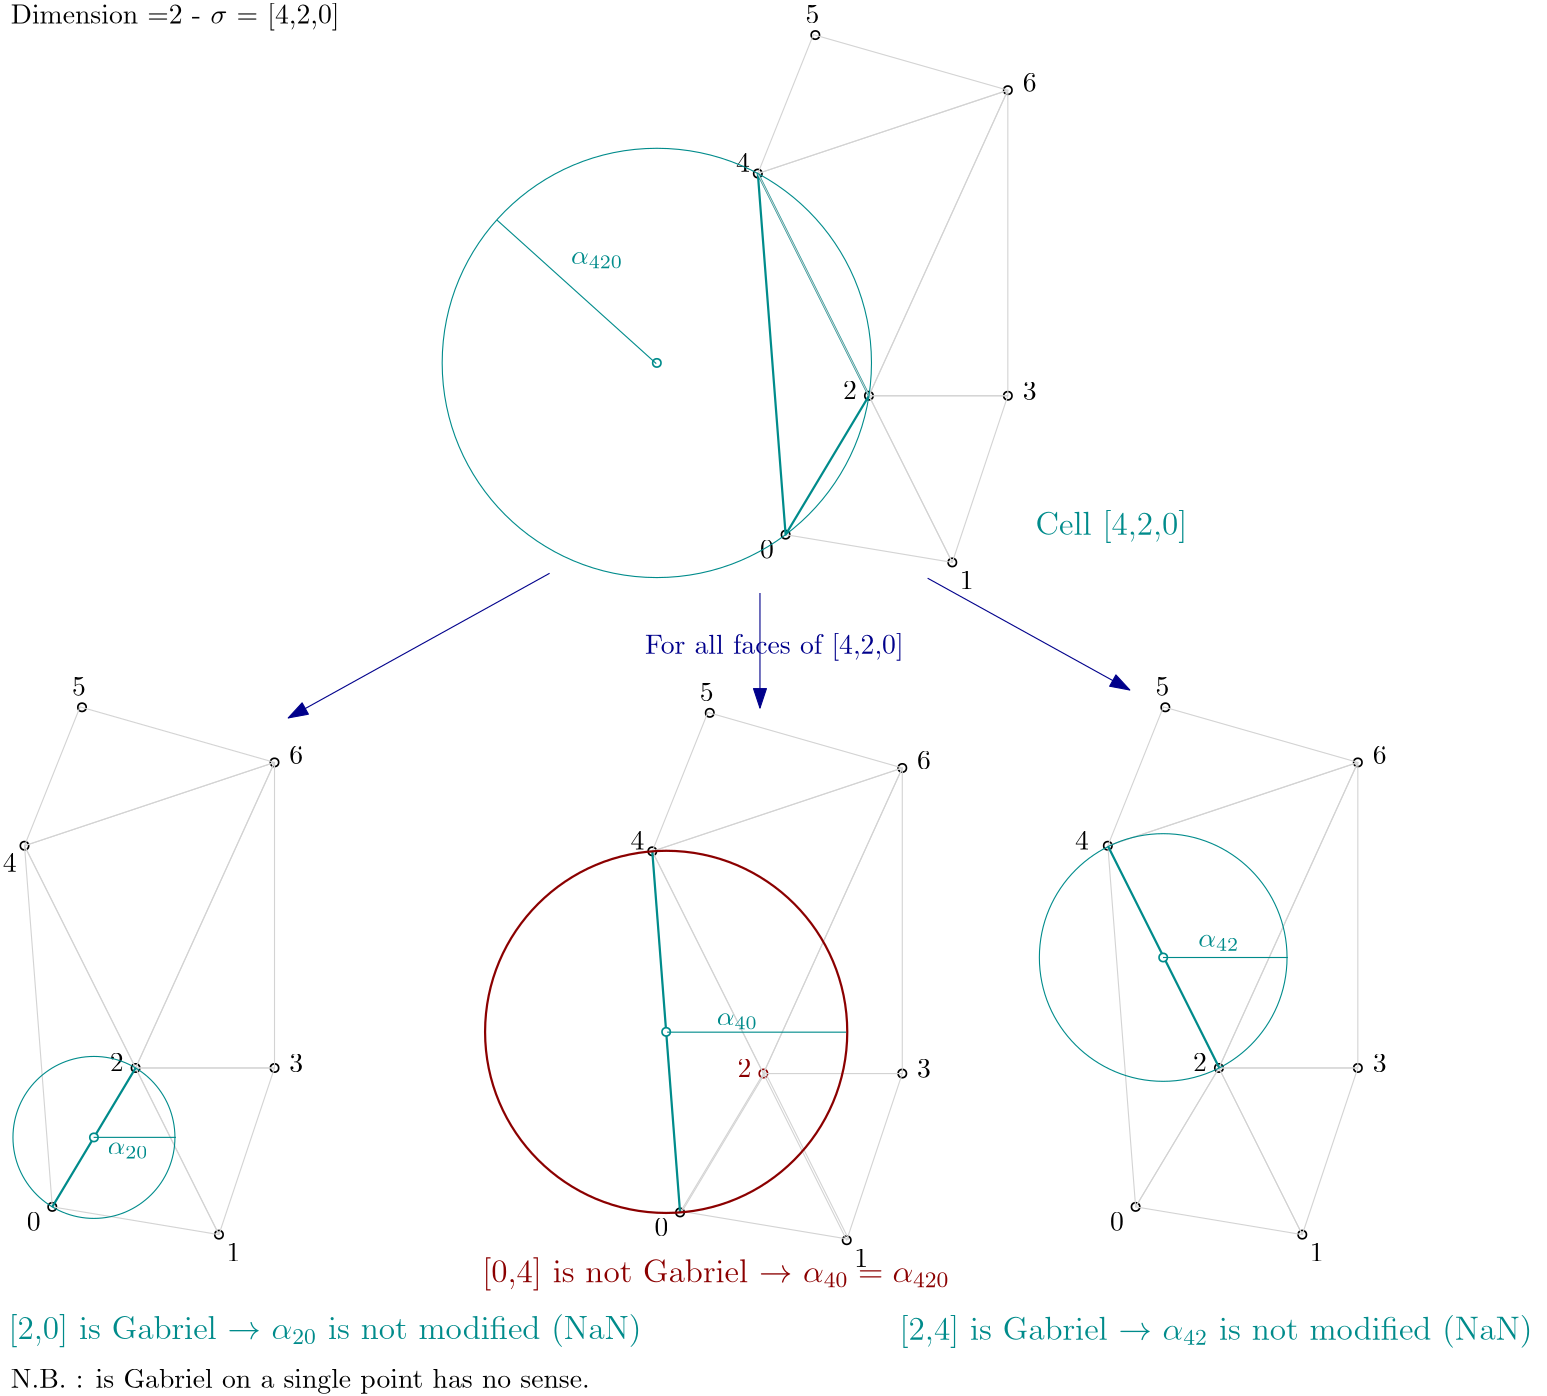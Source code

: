 <?xml version="1.0"?>
<!DOCTYPE ipe SYSTEM "ipe.dtd">
<ipe version="70005" creator="Ipe 7.1.4">
<info created="D:20150603143945" modified="D:20150901093044"/>
<ipestyle name="basic">
<symbol name="arrow/arc(spx)">
<path stroke="sym-stroke" fill="sym-stroke" pen="sym-pen">
0 0 m
-1 0.333 l
-1 -0.333 l
h
</path>
</symbol>
<symbol name="arrow/farc(spx)">
<path stroke="sym-stroke" fill="white" pen="sym-pen">
0 0 m
-1 0.333 l
-1 -0.333 l
h
</path>
</symbol>
<symbol name="mark/circle(sx)" transformations="translations">
<path fill="sym-stroke">
0.6 0 0 0.6 0 0 e
0.4 0 0 0.4 0 0 e
</path>
</symbol>
<symbol name="mark/disk(sx)" transformations="translations">
<path fill="sym-stroke">
0.6 0 0 0.6 0 0 e
</path>
</symbol>
<symbol name="mark/fdisk(sfx)" transformations="translations">
<group>
<path fill="sym-fill">
0.5 0 0 0.5 0 0 e
</path>
<path fill="sym-stroke" fillrule="eofill">
0.6 0 0 0.6 0 0 e
0.4 0 0 0.4 0 0 e
</path>
</group>
</symbol>
<symbol name="mark/box(sx)" transformations="translations">
<path fill="sym-stroke" fillrule="eofill">
-0.6 -0.6 m
0.6 -0.6 l
0.6 0.6 l
-0.6 0.6 l
h
-0.4 -0.4 m
0.4 -0.4 l
0.4 0.4 l
-0.4 0.4 l
h
</path>
</symbol>
<symbol name="mark/square(sx)" transformations="translations">
<path fill="sym-stroke">
-0.6 -0.6 m
0.6 -0.6 l
0.6 0.6 l
-0.6 0.6 l
h
</path>
</symbol>
<symbol name="mark/fsquare(sfx)" transformations="translations">
<group>
<path fill="sym-fill">
-0.5 -0.5 m
0.5 -0.5 l
0.5 0.5 l
-0.5 0.5 l
h
</path>
<path fill="sym-stroke" fillrule="eofill">
-0.6 -0.6 m
0.6 -0.6 l
0.6 0.6 l
-0.6 0.6 l
h
-0.4 -0.4 m
0.4 -0.4 l
0.4 0.4 l
-0.4 0.4 l
h
</path>
</group>
</symbol>
<symbol name="mark/cross(sx)" transformations="translations">
<group>
<path fill="sym-stroke">
-0.43 -0.57 m
0.57 0.43 l
0.43 0.57 l
-0.57 -0.43 l
h
</path>
<path fill="sym-stroke">
-0.43 0.57 m
0.57 -0.43 l
0.43 -0.57 l
-0.57 0.43 l
h
</path>
</group>
</symbol>
<symbol name="arrow/fnormal(spx)">
<path stroke="sym-stroke" fill="white" pen="sym-pen">
0 0 m
-1 0.333 l
-1 -0.333 l
h
</path>
</symbol>
<symbol name="arrow/pointed(spx)">
<path stroke="sym-stroke" fill="sym-stroke" pen="sym-pen">
0 0 m
-1 0.333 l
-0.8 0 l
-1 -0.333 l
h
</path>
</symbol>
<symbol name="arrow/fpointed(spx)">
<path stroke="sym-stroke" fill="white" pen="sym-pen">
0 0 m
-1 0.333 l
-0.8 0 l
-1 -0.333 l
h
</path>
</symbol>
<symbol name="arrow/linear(spx)">
<path stroke="sym-stroke" pen="sym-pen">
-1 0.333 m
0 0 l
-1 -0.333 l
</path>
</symbol>
<symbol name="arrow/fdouble(spx)">
<path stroke="sym-stroke" fill="white" pen="sym-pen">
0 0 m
-1 0.333 l
-1 -0.333 l
h
-1 0 m
-2 0.333 l
-2 -0.333 l
h
</path>
</symbol>
<symbol name="arrow/double(spx)">
<path stroke="sym-stroke" fill="sym-stroke" pen="sym-pen">
0 0 m
-1 0.333 l
-1 -0.333 l
h
-1 0 m
-2 0.333 l
-2 -0.333 l
h
</path>
</symbol>
<pen name="heavier" value="0.8"/>
<pen name="fat" value="1.2"/>
<pen name="ultrafat" value="2"/>
<symbolsize name="large" value="5"/>
<symbolsize name="small" value="2"/>
<symbolsize name="tiny" value="1.1"/>
<arrowsize name="large" value="10"/>
<arrowsize name="small" value="5"/>
<arrowsize name="tiny" value="3"/>
<color name="red" value="1 0 0"/>
<color name="green" value="0 1 0"/>
<color name="blue" value="0 0 1"/>
<color name="yellow" value="1 1 0"/>
<color name="orange" value="1 0.647 0"/>
<color name="gold" value="1 0.843 0"/>
<color name="purple" value="0.627 0.125 0.941"/>
<color name="gray" value="0.745"/>
<color name="brown" value="0.647 0.165 0.165"/>
<color name="navy" value="0 0 0.502"/>
<color name="pink" value="1 0.753 0.796"/>
<color name="seagreen" value="0.18 0.545 0.341"/>
<color name="turquoise" value="0.251 0.878 0.816"/>
<color name="violet" value="0.933 0.51 0.933"/>
<color name="darkblue" value="0 0 0.545"/>
<color name="darkcyan" value="0 0.545 0.545"/>
<color name="darkgray" value="0.663"/>
<color name="darkgreen" value="0 0.392 0"/>
<color name="darkmagenta" value="0.545 0 0.545"/>
<color name="darkorange" value="1 0.549 0"/>
<color name="darkred" value="0.545 0 0"/>
<color name="lightblue" value="0.678 0.847 0.902"/>
<color name="lightcyan" value="0.878 1 1"/>
<color name="lightgray" value="0.827"/>
<color name="lightgreen" value="0.565 0.933 0.565"/>
<color name="lightyellow" value="1 1 0.878"/>
<dashstyle name="dashed" value="[4] 0"/>
<dashstyle name="dotted" value="[1 3] 0"/>
<dashstyle name="dash dotted" value="[4 2 1 2] 0"/>
<dashstyle name="dash dot dotted" value="[4 2 1 2 1 2] 0"/>
<textsize name="large" value="\large"/>
<textsize name="Large" value="\Large"/>
<textsize name="LARGE" value="\LARGE"/>
<textsize name="huge" value="\huge"/>
<textsize name="Huge" value="\Huge"/>
<textsize name="small" value="\small"/>
<textsize name="footnote" value="\footnotesize"/>
<textsize name="tiny" value="\tiny"/>
<textstyle name="center" begin="\begin{center}" end="\end{center}"/>
<textstyle name="itemize" begin="\begin{itemize}" end="\end{itemize}"/>
<textstyle name="item" begin="\begin{itemize}\item{}" end="\end{itemize}"/>
<gridsize name="4 pts" value="4"/>
<gridsize name="8 pts (~3 mm)" value="8"/>
<gridsize name="16 pts (~6 mm)" value="16"/>
<gridsize name="32 pts (~12 mm)" value="32"/>
<gridsize name="10 pts (~3.5 mm)" value="10"/>
<gridsize name="20 pts (~7 mm)" value="20"/>
<gridsize name="14 pts (~5 mm)" value="14"/>
<gridsize name="28 pts (~10 mm)" value="28"/>
<gridsize name="56 pts (~20 mm)" value="56"/>
<anglesize name="90 deg" value="90"/>
<anglesize name="60 deg" value="60"/>
<anglesize name="45 deg" value="45"/>
<anglesize name="30 deg" value="30"/>
<anglesize name="22.5 deg" value="22.5"/>
<tiling name="falling" angle="-60" step="4" width="1"/>
<tiling name="rising" angle="30" step="4" width="1"/>
</ipestyle>
<page>
<layer name="alpha"/>
<view layers="alpha" active="alpha"/>
<use layer="alpha" matrix="1 0 0 1 0 80" name="mark/fdisk(sfx)" pos="280 660" size="normal" stroke="black" fill="white"/>
<use matrix="1 0 0 1 0.700256 69.8463" name="mark/fdisk(sfx)" pos="300 720" size="normal" stroke="black" fill="white"/>
<use matrix="1 0 0 1 0 80" name="mark/fdisk(sfx)" pos="370 690" size="normal" stroke="black" fill="white"/>
<use matrix="1 0 0 1 0 80" name="mark/fdisk(sfx)" pos="290 530" size="normal" stroke="black" fill="white"/>
<use matrix="1 0 0 1 0 80" name="mark/fdisk(sfx)" pos="350 520" size="normal" stroke="black" fill="white"/>
<use matrix="1 0 0 1 0 80" name="mark/fdisk(sfx)" pos="320 580" size="normal" stroke="black" fill="white"/>
<use matrix="1 0 0 1 0 80" name="mark/fdisk(sfx)" pos="370 580" size="normal" stroke="black" fill="white"/>
<path matrix="1 0 0 1 0 80" stroke="lightgray">
320 580 m
350 520 l
290 530 l
320 580 l
320 580 l
</path>
<path matrix="1 0 0 1 0 80" stroke="darkcyan" pen="heavier">
320 580 m
280 660 l
290 530 l
320 580 l
320 580 l
</path>
<path matrix="1 0 0 1 0 80" stroke="lightgray">
320 580 m
370 580 l
350 520 l
320 580 l
</path>
<text matrix="1 0 0 1 0 80" transformations="translations" pos="380 530" stroke="darkcyan" type="label" width="54.628" height="8.965" depth="2.99" valign="baseline" size="large">Cell [4,2,0]</text>
<text matrix="1 0 0 1 -2.15463 76.4987" transformations="translations" pos="282.952 524.893" stroke="black" type="label" width="4.981" height="6.42" depth="0" valign="baseline">0</text>
<text matrix="1 0 0 1 0 80" transformations="translations" pos="352.708 510.349" stroke="black" type="label" width="4.981" height="6.42" depth="0" valign="baseline">1</text>
<text matrix="1 0 0 1 0 80" transformations="translations" pos="310.693 578.759" stroke="black" type="label" width="4.981" height="6.42" depth="0" valign="baseline">2</text>
<text matrix="1 0 0 1 0 80" transformations="translations" pos="375.332 578.49" stroke="black" type="label" width="4.981" height="6.42" depth="0" valign="baseline">3</text>
<text matrix="1 0 0 1 0 80" transformations="translations" pos="272.179 660.635" stroke="black" type="label" width="4.981" height="6.42" depth="0" valign="baseline">4</text>
<text matrix="1 0 0 1 0.700256 69.8463" transformations="translations" pos="296.419 724.197" stroke="black" type="label" width="4.981" height="6.42" depth="0" valign="baseline">5</text>
<text matrix="1 0 0 1 0 80" transformations="translations" pos="375.332 689.453" stroke="black" type="label" width="4.981" height="6.42" depth="0" valign="baseline">6</text>
<path matrix="1 0 0 1 0 80" stroke="lightgray">
280 660 m
300 710 l
370 690 l
280 660 l
</path>
<path matrix="1 0 0 1 0 80" stroke="lightgray">
320 580 m
370 690 l
370 580 l
320 580 l
</path>
<path matrix="1 0 0 1 0 80" stroke="lightgray">
280 660 m
370 690 l
320 580 l
280 660 l
</path>
<path matrix="1 0 0 1 0 80" stroke="darkcyan">
77.2727 0 0 77.2727 243.636 591.818 e
</path>
<use matrix="1 0 0 1 0 80" name="mark/fdisk(sfx)" pos="243.636 591.818" size="normal" stroke="darkcyan" fill="white"/>
<path matrix="1 0 0 1 0 80" stroke="darkcyan">
243.428 591.569 m
186.061 643.28 l
</path>
<text matrix="1 0 0 1 0 80" transformations="translations" pos="212.724 627.389" stroke="darkcyan" type="label" width="18.785" height="4.294" depth="1.49" valign="baseline">$\alpha_{420}$</text>
<use matrix="1 0 0 1 -264 -162" name="mark/fdisk(sfx)" pos="280 660" size="normal" stroke="black" fill="white"/>
<use matrix="1 0 0 1 -263.3 -172.154" name="mark/fdisk(sfx)" pos="300 720" size="normal" stroke="black" fill="white"/>
<use matrix="1 0 0 1 -264 -162" name="mark/fdisk(sfx)" pos="370 690" size="normal" stroke="black" fill="white"/>
<use matrix="1 0 0 1 -264 -162" name="mark/fdisk(sfx)" pos="290 530" size="normal" stroke="black" fill="white"/>
<use matrix="1 0 0 1 -264 -162" name="mark/fdisk(sfx)" pos="350 520" size="normal" stroke="black" fill="white"/>
<use matrix="1 0 0 1 -264 -162" name="mark/fdisk(sfx)" pos="320 580" size="normal" stroke="black" fill="white"/>
<use matrix="1 0 0 1 -264 -162" name="mark/fdisk(sfx)" pos="370 580" size="normal" stroke="black" fill="white"/>
<path matrix="1 0 0 1 -264 -162" stroke="lightgray">
320 580 m
350 520 l
290 530 l
320 580 l
320 580 l
</path>
<path matrix="1 0 0 1 -264 -162" stroke="lightgray">
320 580 m
280 660 l
290 530 l
320 580 l
320 580 l
</path>
<path matrix="1 0 0 1 -264 -162" stroke="lightgray">
320 580 m
370 580 l
350 520 l
320 580 l
</path>
<text matrix="0.582962 0 0 1 -211.265 -209.555" transformations="translations" pos="380 530" stroke="darkcyan" type="label" width="231.798" height="8.965" depth="2.99" valign="baseline" size="large">[2,0] is Gabriel $\rightarrow$ $\alpha_{20}$ is not$\\$
modified (NaN)
</text>
<text matrix="1 0 0 1 -266.155 -165.501" transformations="translations" pos="282.952 524.893" stroke="black" type="label" width="4.981" height="6.42" depth="0" valign="baseline">0</text>
<text matrix="1 0 0 1 -264 -162" transformations="translations" pos="352.708 510.349" stroke="black" type="label" width="4.981" height="6.42" depth="0" valign="baseline">1</text>
<text matrix="1 0 0 1 -264 -162" transformations="translations" pos="310.693 578.759" stroke="black" type="label" width="4.981" height="6.42" depth="0" valign="baseline">2</text>
<text matrix="1 0 0 1 -264 -162" transformations="translations" pos="375.332 578.49" stroke="black" type="label" width="4.981" height="6.42" depth="0" valign="baseline">3</text>
<text matrix="1 0 0 1 -264 -172" transformations="translations" pos="272.179 660.635" stroke="black" type="label" width="4.981" height="6.42" depth="0" valign="baseline">4</text>
<text matrix="1 0 0 1 -263.3 -172.154" transformations="translations" pos="296.419 724.197" stroke="black" type="label" width="4.981" height="6.42" depth="0" valign="baseline">5</text>
<text matrix="1 0 0 1 -264 -162" transformations="translations" pos="375.332 689.453" stroke="black" type="label" width="4.981" height="6.42" depth="0" valign="baseline">6</text>
<path matrix="1 0 0 1 -264 -162" stroke="lightgray">
280 660 m
300 710 l
370 690 l
280 660 l
</path>
<path matrix="1 0 0 1 -264 -162" stroke="lightgray">
320 580 m
370 690 l
370 580 l
320 580 l
</path>
<path matrix="1 0 0 1 -264 -162" stroke="lightgray">
280 660 m
370 690 l
320 580 l
280 660 l
</path>
<text matrix="1 0 0 1 -166.834 -240.52" transformations="translations" pos="212.724 627.389" stroke="darkcyan" type="label" width="14.814" height="4.294" depth="1.49" valign="baseline">$\alpha_{20}$</text>
<path matrix="1 0 0 1 -264 -162" stroke="darkcyan" pen="heavier">
290 530 m
320 580 l
</path>
<path matrix="1 0 0 1 -264 -162" stroke="darkcyan">
29.1548 0 0 29.1548 305 555 e
</path>
<use matrix="1 0 0 1 -264 -162" name="mark/fdisk(sfx)" pos="305 555" size="normal" stroke="darkcyan" fill="white"/>
<path matrix="1 0 0 1 -264 -162" stroke="darkcyan">
304.883 555.015 m
334.509 555.015 l
</path>
<use matrix="1 0 0 1 -38 -164" name="mark/fdisk(sfx)" pos="280 660" size="normal" stroke="black" fill="white"/>
<use matrix="1 0 0 1 -37.2997 -174.154" name="mark/fdisk(sfx)" pos="300 720" size="normal" stroke="black" fill="white"/>
<use matrix="1 0 0 1 -38 -164" name="mark/fdisk(sfx)" pos="370 690" size="normal" stroke="black" fill="white"/>
<use matrix="1 0 0 1 -38 -164" name="mark/fdisk(sfx)" pos="290 530" size="normal" stroke="black" fill="white"/>
<use matrix="1 0 0 1 -38 -164" name="mark/fdisk(sfx)" pos="350 520" size="normal" stroke="black" fill="white"/>
<use matrix="1 0 0 1 -38 -164" name="mark/fdisk(sfx)" pos="320 580" size="normal" stroke="darkred" fill="white"/>
<use matrix="1 0 0 1 -38 -164" name="mark/fdisk(sfx)" pos="370 580" size="normal" stroke="black" fill="white"/>
<path matrix="1 0 0 1 -37.2997 -163.65" stroke="lightgray">
320 580 m
350 520 l
290 530 l
320 580 l
320 580 l
</path>
<path matrix="1 0 0 1 -38 -164" stroke="lightgray">
320 580 m
280 660 l
290 530 l
320 580 l
320 580 l
</path>
<path matrix="1 0 0 1 -38 -164" stroke="lightgray">
320 580 m
370 580 l
350 520 l
320 580 l
</path>
<text matrix="1 0 0 1 -199.21 -189.117" transformations="translations" pos="380 530" stroke="darkred" type="label" width="168.308" height="8.965" depth="2.99" valign="baseline" size="large">[0,4] is not Gabriel $\rightarrow$ $\alpha_{40} = \alpha_{420}$</text>
<text matrix="1 0 0 1 -40.1546 -167.501" transformations="translations" pos="282.952 524.893" stroke="black" type="label" width="4.981" height="6.42" depth="0" valign="baseline">0</text>
<text matrix="1 0 0 1 -38 -164" transformations="translations" pos="352.708 510.349" stroke="black" type="label" width="4.981" height="6.42" depth="0" valign="baseline">1</text>
<text matrix="1 0 0 1 -38 -164" transformations="translations" pos="310.693 578.759" stroke="darkred" type="label" width="4.981" height="6.42" depth="0" valign="baseline">2</text>
<text matrix="1 0 0 1 -38 -164" transformations="translations" pos="375.332 578.49" stroke="black" type="label" width="4.981" height="6.42" depth="0" valign="baseline">3</text>
<text matrix="1 0 0 1 -38 -164" transformations="translations" pos="272.179 660.635" stroke="black" type="label" width="4.981" height="6.42" depth="0" valign="baseline">4</text>
<text matrix="1 0 0 1 -37.2997 -174.154" transformations="translations" pos="296.419 724.197" stroke="black" type="label" width="4.981" height="6.42" depth="0" valign="baseline">5</text>
<text matrix="1 0 0 1 -38 -164" transformations="translations" pos="375.332 689.453" stroke="black" type="label" width="4.981" height="6.42" depth="0" valign="baseline">6</text>
<path matrix="1 0 0 1 -38 -164" stroke="lightgray">
280 660 m
300 710 l
370 690 l
280 660 l
</path>
<path matrix="1 0 0 1 -38 -164" stroke="lightgray">
320 580 m
370 690 l
370 580 l
320 580 l
</path>
<path matrix="1 0 0 1 -38 -164" stroke="lightgray">
280 660 m
370 690 l
320 580 l
280 660 l
</path>
<text matrix="1 0 0 1 52.4654 -193.97" transformations="translations" pos="212.724 627.389" stroke="darkcyan" type="label" width="14.814" height="4.294" depth="1.49" valign="baseline">$\alpha_{40}$</text>
<path matrix="1 0 0 1 -38 -164" stroke="darkcyan" pen="heavier">
290 530 m
280 660 l
</path>
<path matrix="1 0 0 1 -38 -164" stroke="darkred" pen="heavier">
65.192 0 0 65.192 285 595 e
</path>
<use matrix="1 0 0 1 126 -162" name="mark/fdisk(sfx)" pos="280 660" size="normal" stroke="black" fill="white"/>
<use matrix="1 0 0 1 126.7 -172.154" name="mark/fdisk(sfx)" pos="300 720" size="normal" stroke="black" fill="white"/>
<use matrix="1 0 0 1 126 -162" name="mark/fdisk(sfx)" pos="370 690" size="normal" stroke="black" fill="white"/>
<use matrix="1 0 0 1 126 -162" name="mark/fdisk(sfx)" pos="290 530" size="normal" stroke="black" fill="white"/>
<use matrix="1 0 0 1 126 -162" name="mark/fdisk(sfx)" pos="350 520" size="normal" stroke="black" fill="white"/>
<use matrix="1 0 0 1 126 -162" name="mark/fdisk(sfx)" pos="320 580" size="normal" stroke="black" fill="white"/>
<use matrix="1 0 0 1 126 -162" name="mark/fdisk(sfx)" pos="370 580" size="normal" stroke="black" fill="white"/>
<path matrix="1 0 0 1 126 -162" stroke="lightgray">
320 580 m
350 520 l
290 530 l
320 580 l
320 580 l
</path>
<path matrix="1 0 0 1 126 -162" stroke="lightgray">
320 580 m
280 660 l
290 530 l
320 580 l
320 580 l
</path>
<path matrix="1 0 0 1 126 -162" stroke="lightgray">
320 580 m
370 580 l
350 520 l
320 580 l
</path>
<text matrix="1 0 0 1 123.845 -165.501" transformations="translations" pos="282.952 524.893" stroke="black" type="label" width="4.981" height="6.42" depth="0" valign="baseline">0</text>
<text matrix="1 0 0 1 126 -162" transformations="translations" pos="352.708 510.349" stroke="black" type="label" width="4.981" height="6.42" depth="0" valign="baseline">1</text>
<text matrix="1 0 0 1 126 -162" transformations="translations" pos="310.693 578.759" stroke="black" type="label" width="4.981" height="6.42" depth="0" valign="baseline">2</text>
<text matrix="1 0 0 1 126 -162" transformations="translations" pos="375.332 578.49" stroke="black" type="label" width="4.981" height="6.42" depth="0" valign="baseline">3</text>
<text matrix="1 0 0 1 126.7 -172.154" transformations="translations" pos="296.419 724.197" stroke="black" type="label" width="4.981" height="6.42" depth="0" valign="baseline">5</text>
<text matrix="1 0 0 1 126 -162" transformations="translations" pos="375.332 689.453" stroke="black" type="label" width="4.981" height="6.42" depth="0" valign="baseline">6</text>
<path matrix="1 0 0 1 126 -162" stroke="lightgray">
280 660 m
300 710 l
370 690 l
280 660 l
</path>
<path matrix="1 0 0 1 126 -162" stroke="lightgray">
320 580 m
370 690 l
370 580 l
320 580 l
</path>
<path matrix="1 0 0 1 126 -162" stroke="lightgray">
280 660 m
370 690 l
320 580 l
280 660 l
</path>
<text matrix="1 0 0 1 225.859 -165.729" transformations="translations" pos="212.724 627.389" stroke="darkcyan" type="label" width="14.814" height="4.294" depth="1.49" valign="baseline">$\alpha_{42}$</text>
<text matrix="1 0 0 1 122 -164" transformations="translations" pos="272.179 660.635" stroke="black" type="label" width="4.981" height="6.42" depth="0" valign="baseline">4</text>
<path stroke="darkcyan" pen="heavier">
406.093 497.775 m
446.094 418.092 l
</path>
<path stroke="darkcyan">
44.5799 0 0 44.5799 425.934 457.774 e
</path>
<use name="mark/fdisk(sfx)" pos="425.934 457.774" size="normal" stroke="darkcyan" fill="white"/>
<path stroke="darkcyan">
425.854 457.774 m
470.795 457.774 l
</path>
<text matrix="1 0 0 1 -48.9756 -209.799" transformations="translations" pos="380 530" stroke="darkcyan" type="label" width="231.798" height="8.965" depth="2.99" valign="baseline" size="large">[2,4] is Gabriel $\rightarrow$ $\alpha_{42}$ is not modified (NaN)
</text>
<path stroke="darkblue" arrow="normal/normal">
205.028 596.091 m
110.946 544.02 l
</path>
<path stroke="darkblue" arrow="normal/normal">
280.768 588.99 m
280.768 547.57 l
</path>
<path stroke="darkblue" arrow="normal/normal">
341.123 594.316 m
413.904 554.079 l
</path>
<text matrix="1 0 0 1 39.645 -2.36686" transformations="translations" pos="199.703 569.464" stroke="darkblue" type="label" width="93.206" height="7.473" depth="2.49" valign="baseline">For all faces of [4,2,0]</text>
<text matrix="1 0 0 1 -93.391 2.68003" transformations="translations" pos="104.437 300.174" stroke="black" type="label" width="208.621" height="6.926" depth="1.93" valign="baseline">N.B. : is Gabriel on a single point has no sense.</text>
<text matrix="1 0 0 1 -36.9231 10" transformations="translations" pos="48 784" stroke="black" type="label" width="118.324" height="7.473" depth="2.49" valign="baseline">Dimension =2 - $\sigma$ = [4,2,0]</text>
<use name="mark/fdisk(sfx)" pos="247 431" size="normal" stroke="darkcyan" fill="white"/>
<path stroke="darkcyan">
247.333 430.892 m
311.764 430.892 l
</path>
</page>
</ipe>

